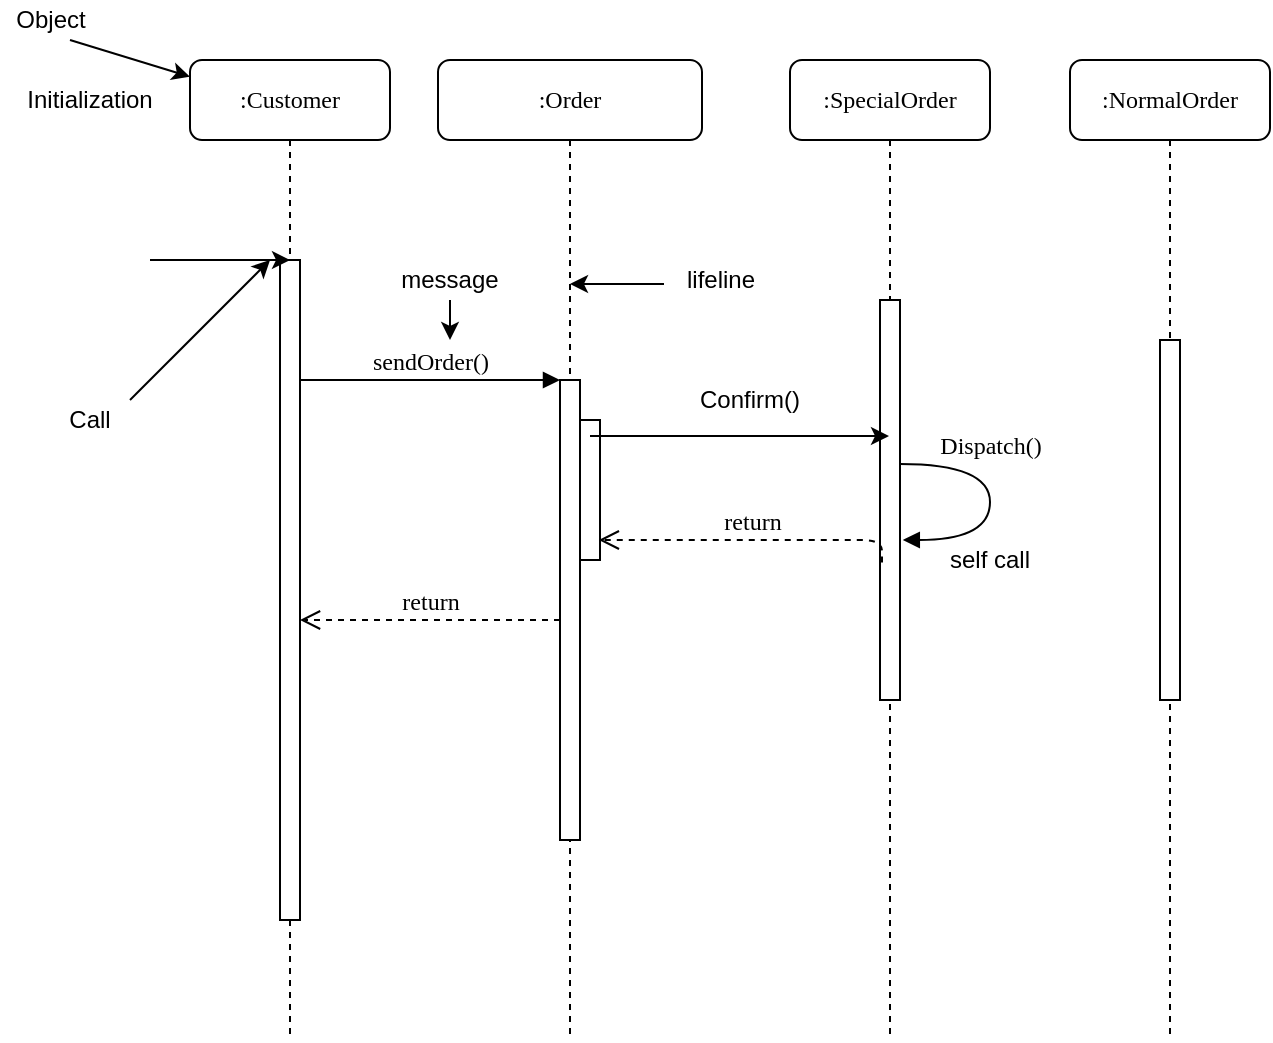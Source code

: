 <mxfile version="12.9.13" type="google"><diagram name="Page-1" id="13e1069c-82ec-6db2-03f1-153e76fe0fe0"><mxGraphModel dx="1108" dy="433" grid="1" gridSize="10" guides="1" tooltips="1" connect="1" arrows="1" fold="1" page="1" pageScale="1" pageWidth="1100" pageHeight="850" background="#ffffff" math="0" shadow="0"><root><mxCell id="0"/><mxCell id="1" parent="0"/><mxCell id="7baba1c4bc27f4b0-2" value=":Order" style="shape=umlLifeline;perimeter=lifelinePerimeter;whiteSpace=wrap;html=1;container=1;collapsible=0;recursiveResize=0;outlineConnect=0;rounded=1;shadow=0;comic=0;labelBackgroundColor=none;strokeWidth=1;fontFamily=Verdana;fontSize=12;align=center;" parent="1" vertex="1"><mxGeometry x="224" y="80" width="132" height="490" as="geometry"/></mxCell><mxCell id="7baba1c4bc27f4b0-3" value=":SpecialOrder" style="shape=umlLifeline;perimeter=lifelinePerimeter;whiteSpace=wrap;html=1;container=1;collapsible=0;recursiveResize=0;outlineConnect=0;rounded=1;shadow=0;comic=0;labelBackgroundColor=none;strokeWidth=1;fontFamily=Verdana;fontSize=12;align=center;" parent="1" vertex="1"><mxGeometry x="400" y="80" width="100" height="490" as="geometry"/></mxCell><mxCell id="7baba1c4bc27f4b0-13" value="" style="html=1;points=[];perimeter=orthogonalPerimeter;rounded=0;shadow=0;comic=0;labelBackgroundColor=none;strokeWidth=1;fontFamily=Verdana;fontSize=12;align=center;" parent="7baba1c4bc27f4b0-3" vertex="1"><mxGeometry x="45" y="120" width="10" height="200" as="geometry"/></mxCell><mxCell id="7baba1c4bc27f4b0-35" value="Dispatch()" style="html=1;verticalAlign=bottom;endArrow=block;labelBackgroundColor=none;fontFamily=Verdana;fontSize=12;elbow=vertical;edgeStyle=orthogonalEdgeStyle;curved=1;entryX=1.14;entryY=0.6;entryPerimeter=0;entryDx=0;entryDy=0;" parent="7baba1c4bc27f4b0-3" source="7baba1c4bc27f4b0-13" target="7baba1c4bc27f4b0-13" edge="1"><mxGeometry x="-0.289" relative="1" as="geometry"><mxPoint x="65" y="150" as="sourcePoint"/><mxPoint x="195" y="150" as="targetPoint"/><Array as="points"><mxPoint x="100" y="202"/><mxPoint x="100" y="240"/></Array><mxPoint as="offset"/></mxGeometry></mxCell><mxCell id="7baba1c4bc27f4b0-4" value=":NormalOrder" style="shape=umlLifeline;perimeter=lifelinePerimeter;whiteSpace=wrap;html=1;container=1;collapsible=0;recursiveResize=0;outlineConnect=0;rounded=1;shadow=0;comic=0;labelBackgroundColor=none;strokeWidth=1;fontFamily=Verdana;fontSize=12;align=center;" parent="1" vertex="1"><mxGeometry x="540" y="80" width="100" height="490" as="geometry"/></mxCell><mxCell id="7baba1c4bc27f4b0-8" value=":Customer" style="shape=umlLifeline;perimeter=lifelinePerimeter;whiteSpace=wrap;html=1;container=1;collapsible=0;recursiveResize=0;outlineConnect=0;rounded=1;shadow=0;comic=0;labelBackgroundColor=none;strokeWidth=1;fontFamily=Verdana;fontSize=12;align=center;" parent="1" vertex="1"><mxGeometry x="100" y="80" width="100" height="490" as="geometry"/></mxCell><mxCell id="7baba1c4bc27f4b0-9" value="" style="html=1;points=[];perimeter=orthogonalPerimeter;rounded=0;shadow=0;comic=0;labelBackgroundColor=none;strokeWidth=1;fontFamily=Verdana;fontSize=12;align=center;" parent="7baba1c4bc27f4b0-8" vertex="1"><mxGeometry x="45" y="100" width="10" height="330" as="geometry"/></mxCell><mxCell id="7baba1c4bc27f4b0-16" value="" style="html=1;points=[];perimeter=orthogonalPerimeter;rounded=0;shadow=0;comic=0;labelBackgroundColor=none;strokeWidth=1;fontFamily=Verdana;fontSize=12;align=center;" parent="1" vertex="1"><mxGeometry x="585" y="220" width="10" height="180" as="geometry"/></mxCell><mxCell id="7baba1c4bc27f4b0-30" value="return" style="html=1;verticalAlign=bottom;endArrow=open;dashed=1;endSize=8;labelBackgroundColor=none;fontFamily=Verdana;fontSize=12;edgeStyle=elbowEdgeStyle;elbow=vertical;" parent="1" source="7baba1c4bc27f4b0-10" target="7baba1c4bc27f4b0-9" edge="1"><mxGeometry relative="1" as="geometry"><mxPoint x="800" y="626" as="targetPoint"/><Array as="points"><mxPoint x="230" y="360"/></Array><mxPoint x="290" y="600" as="sourcePoint"/></mxGeometry></mxCell><mxCell id="7baba1c4bc27f4b0-11" value="sendOrder()" style="html=1;verticalAlign=bottom;endArrow=block;entryX=0;entryY=0;labelBackgroundColor=none;fontFamily=Verdana;fontSize=12;edgeStyle=elbowEdgeStyle;elbow=vertical;" parent="1" source="7baba1c4bc27f4b0-9" target="7baba1c4bc27f4b0-10" edge="1"><mxGeometry relative="1" as="geometry"><mxPoint x="220" y="190" as="sourcePoint"/></mxGeometry></mxCell><mxCell id="7baba1c4bc27f4b0-34" value="" style="html=1;points=[];perimeter=orthogonalPerimeter;rounded=0;shadow=0;comic=0;labelBackgroundColor=none;strokeWidth=1;fontFamily=Verdana;fontSize=12;align=center;" parent="1" vertex="1"><mxGeometry x="295" y="260" width="10" height="70" as="geometry"/></mxCell><mxCell id="huzCghc7QvMYNlLQbcwt-1" value="" style="endArrow=classic;html=1;entryX=0.5;entryY=0;entryDx=0;entryDy=0;entryPerimeter=0;" parent="1" target="7baba1c4bc27f4b0-9" edge="1"><mxGeometry width="50" height="50" relative="1" as="geometry"><mxPoint x="80" y="180" as="sourcePoint"/><mxPoint x="560" y="190" as="targetPoint"/></mxGeometry></mxCell><mxCell id="huzCghc7QvMYNlLQbcwt-2" value="" style="endArrow=classic;html=1;" parent="1" edge="1"><mxGeometry width="50" height="50" relative="1" as="geometry"><mxPoint x="70" y="250" as="sourcePoint"/><mxPoint x="140" y="180" as="targetPoint"/></mxGeometry></mxCell><mxCell id="huzCghc7QvMYNlLQbcwt-3" value="" style="endArrow=classic;html=1;entryX=0;entryY=0.017;entryDx=0;entryDy=0;entryPerimeter=0;" parent="1" target="7baba1c4bc27f4b0-8" edge="1"><mxGeometry width="50" height="50" relative="1" as="geometry"><mxPoint x="40" y="70" as="sourcePoint"/><mxPoint x="90" y="20" as="targetPoint"/></mxGeometry></mxCell><mxCell id="huzCghc7QvMYNlLQbcwt-5" value="Call" style="text;html=1;strokeColor=none;fillColor=none;align=center;verticalAlign=middle;whiteSpace=wrap;rounded=0;" parent="1" vertex="1"><mxGeometry x="30" y="250" width="40" height="20" as="geometry"/></mxCell><mxCell id="huzCghc7QvMYNlLQbcwt-6" value="Initialization" style="text;html=1;strokeColor=none;fillColor=none;align=center;verticalAlign=middle;whiteSpace=wrap;rounded=0;" parent="1" vertex="1"><mxGeometry x="30" y="90" width="40" height="20" as="geometry"/></mxCell><mxCell id="7baba1c4bc27f4b0-10" value="" style="html=1;points=[];perimeter=orthogonalPerimeter;rounded=0;shadow=0;comic=0;labelBackgroundColor=none;strokeWidth=1;fontFamily=Verdana;fontSize=12;align=center;" parent="1" vertex="1"><mxGeometry x="285" y="240" width="10" height="230" as="geometry"/></mxCell><mxCell id="huzCghc7QvMYNlLQbcwt-8" value="message" style="text;html=1;strokeColor=none;fillColor=none;align=center;verticalAlign=middle;whiteSpace=wrap;rounded=0;" parent="1" vertex="1"><mxGeometry x="180" y="180" width="100" height="20" as="geometry"/></mxCell><mxCell id="huzCghc7QvMYNlLQbcwt-9" value="return" style="html=1;verticalAlign=bottom;endArrow=open;dashed=1;endSize=8;labelBackgroundColor=none;fontFamily=Verdana;fontSize=12;edgeStyle=elbowEdgeStyle;elbow=vertical;exitX=0.1;exitY=0.656;exitDx=0;exitDy=0;exitPerimeter=0;entryX=0.94;entryY=0.857;entryDx=0;entryDy=0;entryPerimeter=0;" parent="1" source="7baba1c4bc27f4b0-13" target="7baba1c4bc27f4b0-34" edge="1"><mxGeometry relative="1" as="geometry"><mxPoint x="240" y="340" as="targetPoint"/><Array as="points"><mxPoint x="370" y="320"/></Array><mxPoint x="370" y="340" as="sourcePoint"/></mxGeometry></mxCell><mxCell id="huzCghc7QvMYNlLQbcwt-10" value="" style="endArrow=classic;html=1;" parent="1" target="7baba1c4bc27f4b0-3" edge="1"><mxGeometry width="50" height="50" relative="1" as="geometry"><mxPoint x="300" y="268" as="sourcePoint"/><mxPoint x="390" y="270" as="targetPoint"/></mxGeometry></mxCell><mxCell id="huzCghc7QvMYNlLQbcwt-11" value="Confirm()" style="text;html=1;strokeColor=none;fillColor=none;align=center;verticalAlign=middle;whiteSpace=wrap;rounded=0;" parent="1" vertex="1"><mxGeometry x="360" y="240" width="40" height="20" as="geometry"/></mxCell><mxCell id="huzCghc7QvMYNlLQbcwt-12" value="self call" style="text;html=1;strokeColor=none;fillColor=none;align=center;verticalAlign=middle;whiteSpace=wrap;rounded=0;" parent="1" vertex="1"><mxGeometry x="470" y="320" width="60" height="20" as="geometry"/></mxCell><mxCell id="6rPChtsJ3SDuj687QyYD-1" value="Object" style="text;html=1;align=center;verticalAlign=middle;resizable=0;points=[];autosize=1;" vertex="1" parent="1"><mxGeometry x="5" y="50" width="50" height="20" as="geometry"/></mxCell><mxCell id="6rPChtsJ3SDuj687QyYD-5" value="" style="endArrow=classic;html=1;exitX=0.5;exitY=1;exitDx=0;exitDy=0;" edge="1" parent="1" source="huzCghc7QvMYNlLQbcwt-8"><mxGeometry width="50" height="50" relative="1" as="geometry"><mxPoint x="380" y="280" as="sourcePoint"/><mxPoint x="230" y="220" as="targetPoint"/></mxGeometry></mxCell><mxCell id="6rPChtsJ3SDuj687QyYD-6" value="lifeline" style="text;html=1;align=center;verticalAlign=middle;resizable=0;points=[];autosize=1;" vertex="1" parent="1"><mxGeometry x="340" y="180" width="50" height="20" as="geometry"/></mxCell><mxCell id="6rPChtsJ3SDuj687QyYD-7" value="" style="endArrow=classic;html=1;exitX=-0.06;exitY=0.6;exitDx=0;exitDy=0;exitPerimeter=0;" edge="1" parent="1" source="6rPChtsJ3SDuj687QyYD-6" target="7baba1c4bc27f4b0-2"><mxGeometry width="50" height="50" relative="1" as="geometry"><mxPoint x="380" y="280" as="sourcePoint"/><mxPoint x="430" y="230" as="targetPoint"/></mxGeometry></mxCell></root></mxGraphModel></diagram></mxfile>